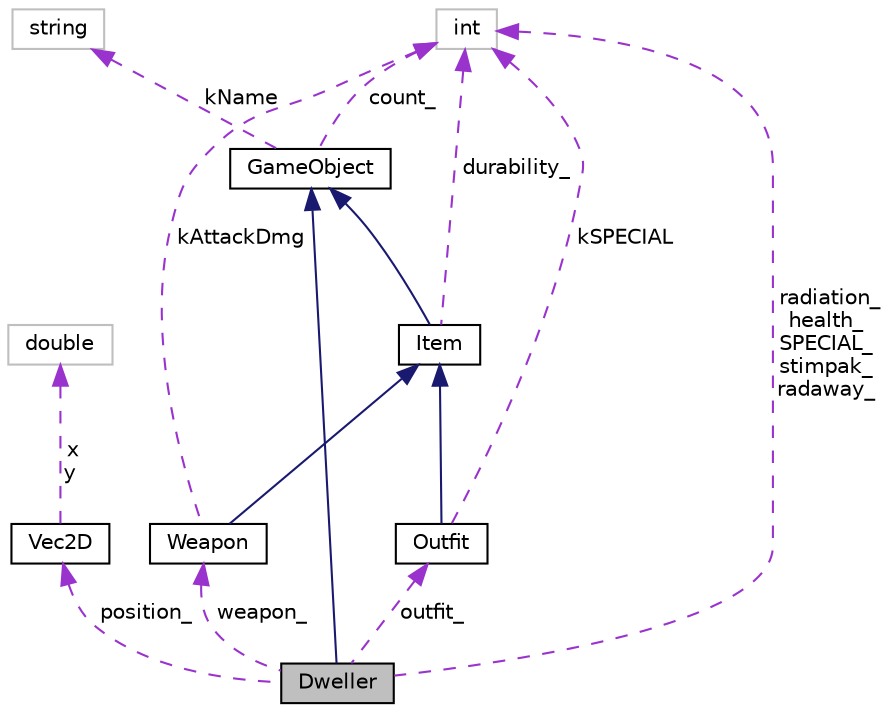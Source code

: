 digraph "Dweller"
{
  bgcolor="transparent";
  edge [fontname="Helvetica",fontsize="10",labelfontname="Helvetica",labelfontsize="10"];
  node [fontname="Helvetica",fontsize="10",shape=record];
  Node1 [label="Dweller",height=0.2,width=0.4,color="black", fillcolor="grey75", style="filled", fontcolor="black"];
  Node2 -> Node1 [dir="back",color="midnightblue",fontsize="10",style="solid",fontname="Helvetica"];
  Node2 [label="GameObject",height=0.2,width=0.4,color="black",URL="$classGameObject.html",tooltip="Defines standard values for any object in the game such as Item name and an item count. "];
  Node3 -> Node2 [dir="back",color="darkorchid3",fontsize="10",style="dashed",label=" count_" ,fontname="Helvetica"];
  Node3 [label="int",height=0.2,width=0.4,color="grey75"];
  Node4 -> Node2 [dir="back",color="darkorchid3",fontsize="10",style="dashed",label=" kName" ,fontname="Helvetica"];
  Node4 [label="string",height=0.2,width=0.4,color="grey75"];
  Node5 -> Node1 [dir="back",color="darkorchid3",fontsize="10",style="dashed",label=" position_" ,fontname="Helvetica"];
  Node5 [label="Vec2D",height=0.2,width=0.4,color="black",URL="$structVec2D.html",tooltip="Struct that would pass in 2 double values to initialise te dweller&#39;s position within the area..."];
  Node6 -> Node5 [dir="back",color="darkorchid3",fontsize="10",style="dashed",label=" x\ny" ,fontname="Helvetica"];
  Node6 [label="double",height=0.2,width=0.4,color="grey75"];
  Node7 -> Node1 [dir="back",color="darkorchid3",fontsize="10",style="dashed",label=" outfit_" ,fontname="Helvetica"];
  Node7 [label="Outfit",height=0.2,width=0.4,color="black",URL="$classOutfit.html",tooltip="Defines a Outfit item, along with the SPECIAL stats it adds to the player, which inherits the durabil..."];
  Node8 -> Node7 [dir="back",color="midnightblue",fontsize="10",style="solid",fontname="Helvetica"];
  Node8 [label="Item",height=0.2,width=0.4,color="black",URL="$classItem.html",tooltip="Defines the common stats in any item in the game, and the durability stat. Inherits the string to add..."];
  Node2 -> Node8 [dir="back",color="midnightblue",fontsize="10",style="solid",fontname="Helvetica"];
  Node3 -> Node8 [dir="back",color="darkorchid3",fontsize="10",style="dashed",label=" durability_" ,fontname="Helvetica"];
  Node3 -> Node7 [dir="back",color="darkorchid3",fontsize="10",style="dashed",label=" kSPECIAL" ,fontname="Helvetica"];
  Node3 -> Node1 [dir="back",color="darkorchid3",fontsize="10",style="dashed",label=" radiation_\nhealth_\nSPECIAL_\nstimpak_\nradaway_" ,fontname="Helvetica"];
  Node9 -> Node1 [dir="back",color="darkorchid3",fontsize="10",style="dashed",label=" weapon_" ,fontname="Helvetica"];
  Node9 [label="Weapon",height=0.2,width=0.4,color="black",URL="$classWeapon.html",tooltip="Defines a weapon item, along with the damage it would deal. "];
  Node8 -> Node9 [dir="back",color="midnightblue",fontsize="10",style="solid",fontname="Helvetica"];
  Node3 -> Node9 [dir="back",color="darkorchid3",fontsize="10",style="dashed",label=" kAttackDmg" ,fontname="Helvetica"];
}
